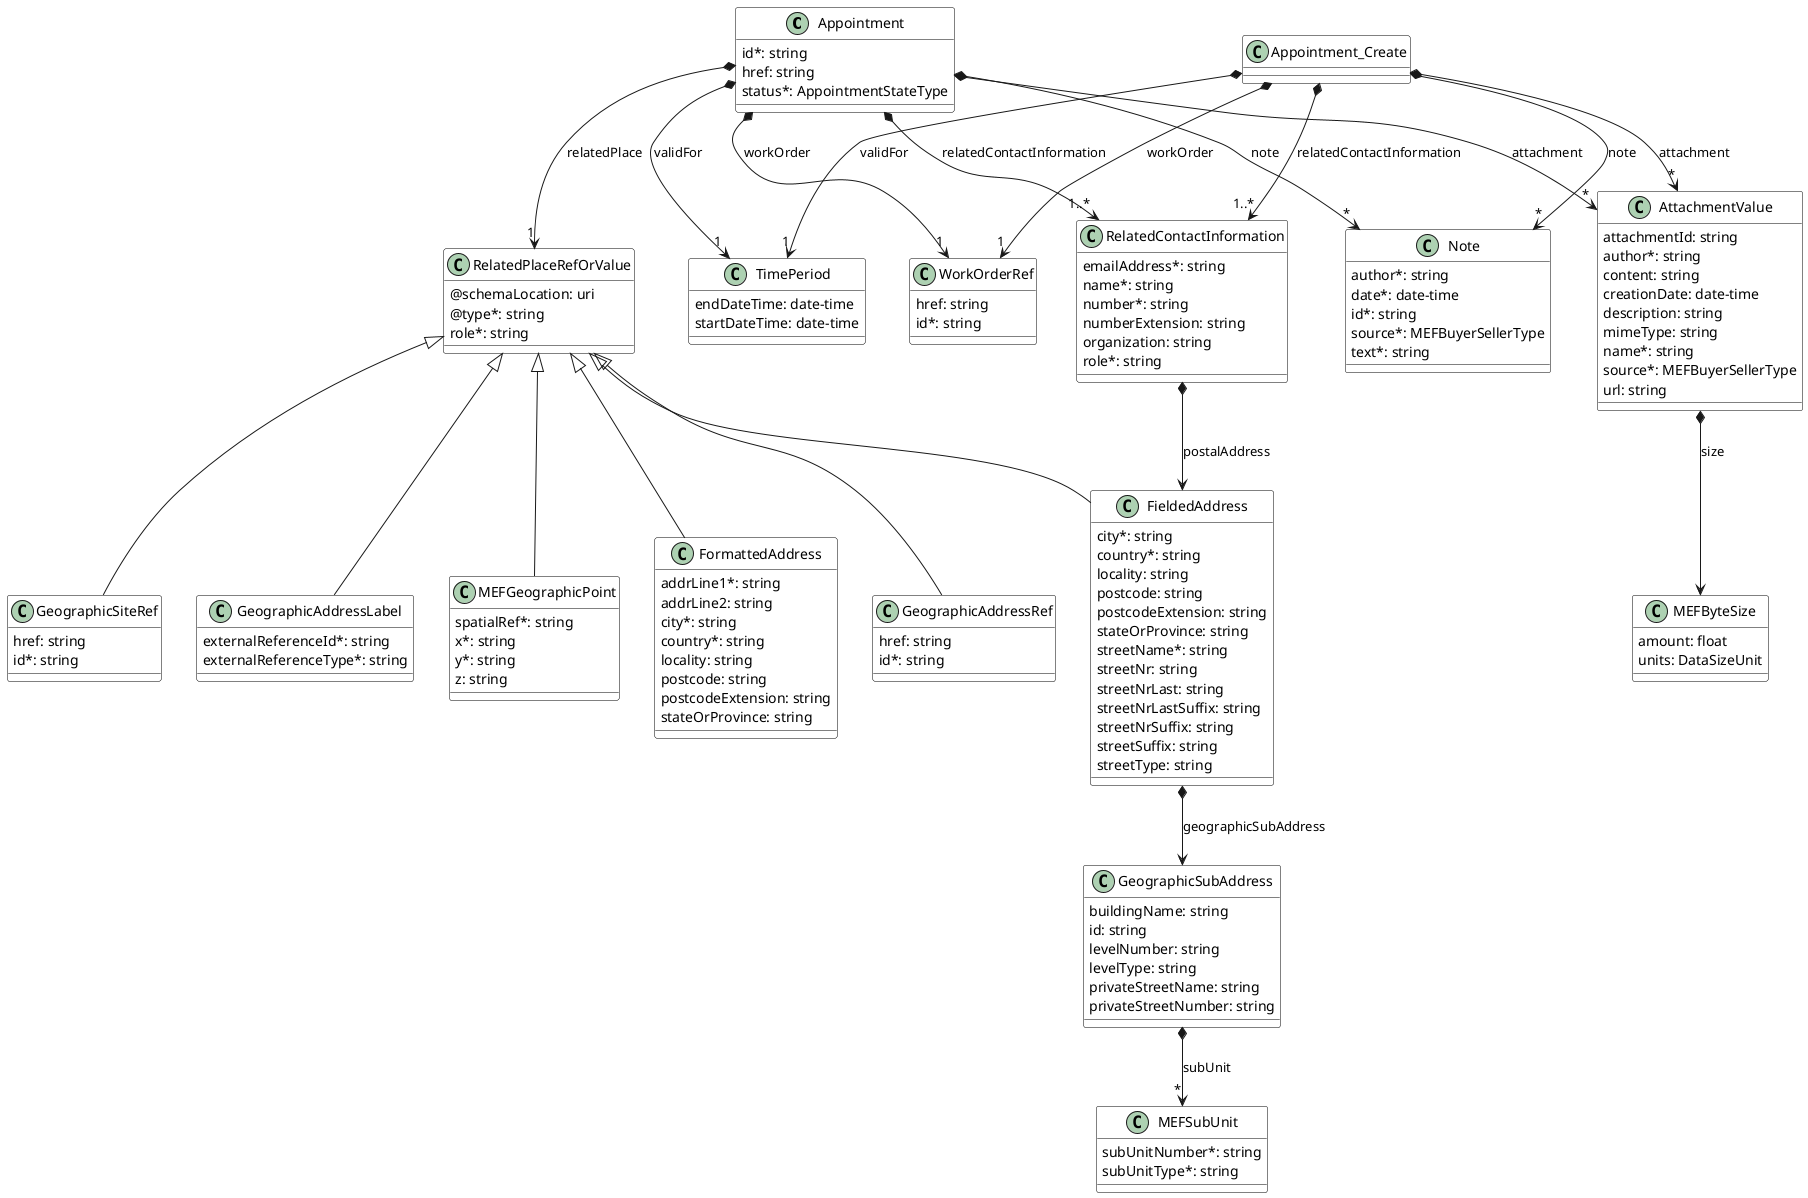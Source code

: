 @startuml
skinparam {
    ClassBackgroundColor White
    ClassBorderColor Black
}

class Appointment {

    id*: string
    href: string
    status*: AppointmentStateType
}

Appointment *-->"*" AttachmentValue : attachment
Appointment *-->"*" Note : note
Appointment *-->"1" RelatedPlaceRefOrValue : relatedPlace
Appointment *-->"1" TimePeriod : validFor
Appointment *-->"1..*" RelatedContactInformation : relatedContactInformation
Appointment *-->"1" WorkOrderRef : workOrder


class Appointment_Create {

}


Appointment_Create *-->"*" AttachmentValue : attachment
Appointment_Create *-->"*" Note : note
Appointment_Create *-->"1..*" RelatedContactInformation : relatedContactInformation
Appointment_Create *-->"1" TimePeriod : validFor
Appointment_Create *-->"1" WorkOrderRef : workOrder


class AttachmentValue {

    attachmentId: string
    author*: string
    content: string
    creationDate: date-time
    description: string
    mimeType: string
    name*: string
    source*: MEFBuyerSellerType
    url: string
}

AttachmentValue *--> MEFByteSize : size

class FormattedAddress {

    addrLine1*: string
    addrLine2: string
    city*: string
    country*: string
    locality: string
    postcode: string
    postcodeExtension: string
    stateOrProvince: string
}
RelatedPlaceRefOrValue <|-- FormattedAddress

class GeographicAddressRef {

    href: string
    id*: string
}
RelatedPlaceRefOrValue <|-- GeographicAddressRef


class GeographicSiteRef {

    href: string
    id*: string
}
RelatedPlaceRefOrValue <|-- GeographicSiteRef



class GeographicSubAddress {

    buildingName: string
    id: string
    levelNumber: string
    levelType: string
    privateStreetName: string
    privateStreetNumber: string
}

GeographicSubAddress *-->"*" MEFSubUnit : subUnit


class MEFByteSize {

    amount: float
    units: DataSizeUnit
}



class MEFSubUnit {

    subUnitNumber*: string
    subUnitType*: string
}



class Note {

    author*: string
    date*: date-time
    id*: string
    source*: MEFBuyerSellerType
    text*: string
}





class FieldedAddress {

    city*: string
    country*: string
    locality: string
    postcode: string
    postcodeExtension: string
    stateOrProvince: string
    streetName*: string
    streetNr: string
    streetNrLast: string
    streetNrLastSuffix: string
    streetNrSuffix: string
    streetSuffix: string
    streetType: string
}
RelatedPlaceRefOrValue <|-- FieldedAddress

FieldedAddress *--> GeographicSubAddress : geographicSubAddress


class GeographicAddressLabel {

    externalReferenceId*: string
    externalReferenceType*: string
}
RelatedPlaceRefOrValue <|-- GeographicAddressLabel



class RelatedContactInformation {

    emailAddress*: string
    name*: string
    number*: string
    numberExtension: string
    organization: string
    role*: string
}

RelatedContactInformation *--> FieldedAddress : postalAddress

class RelatedPlaceRefOrValue {

    @schemaLocation: uri
    @type*: string
    role*: string
}


class TimePeriod {

    endDateTime: date-time
    startDateTime: date-time
}
class MEFGeographicPoint {

    spatialRef*: string
    x*: string
    y*: string
    z: string
}
RelatedPlaceRefOrValue <|-- MEFGeographicPoint

class WorkOrderRef {

    href: string
    id*: string
}


@enduml
